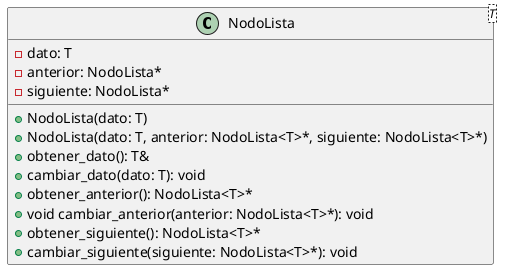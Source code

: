 @startuml

class NodoLista<T> {
    - dato: T
    - anterior: NodoLista*
    - siguiente: NodoLista*

    + NodoLista(dato: T)
    + NodoLista(dato: T, anterior: NodoLista<T>*, siguiente: NodoLista<T>*)
    + obtener_dato(): T&
    + cambiar_dato(dato: T): void
    + obtener_anterior(): NodoLista<T>*
    + void cambiar_anterior(anterior: NodoLista<T>*): void
    + obtener_siguiente(): NodoLista<T>*
    + cambiar_siguiente(siguiente: NodoLista<T>*): void
}

@enduml
